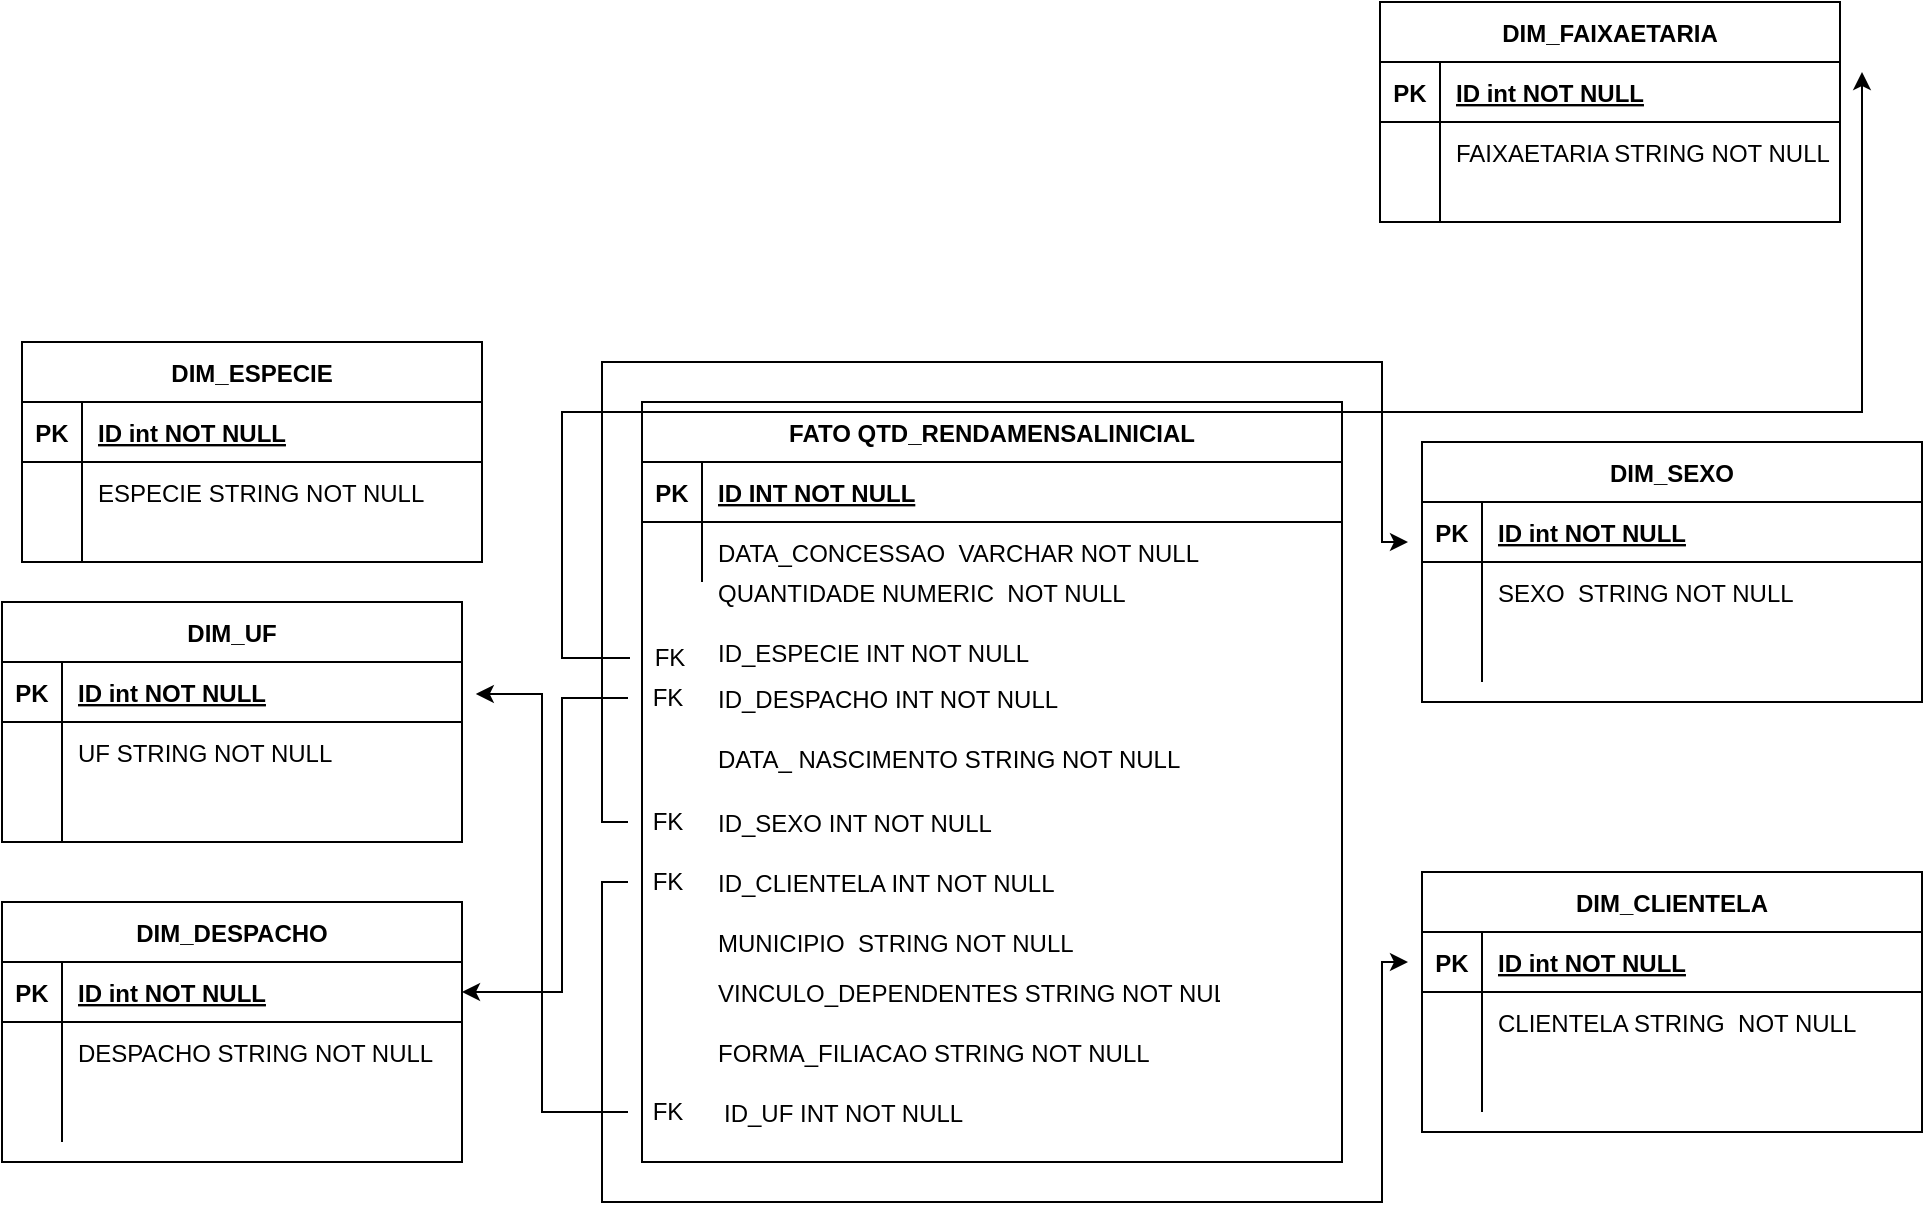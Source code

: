 <mxfile version="14.9.0" type="github">
  <diagram id="R2lEEEUBdFMjLlhIrx00" name="Page-1">
    <mxGraphModel dx="1958" dy="1550" grid="1" gridSize="10" guides="1" tooltips="1" connect="1" arrows="1" fold="1" page="1" pageScale="1" pageWidth="850" pageHeight="1100" math="0" shadow="0" extFonts="Permanent Marker^https://fonts.googleapis.com/css?family=Permanent+Marker">
      <root>
        <mxCell id="0" />
        <mxCell id="1" parent="0" />
        <mxCell id="C-vyLk0tnHw3VtMMgP7b-13" value="DIM_UF" style="shape=table;startSize=30;container=1;collapsible=1;childLayout=tableLayout;fixedRows=1;rowLines=0;fontStyle=1;align=center;resizeLast=1;" parent="1" vertex="1">
          <mxGeometry x="-10" y="240" width="230" height="120" as="geometry" />
        </mxCell>
        <mxCell id="C-vyLk0tnHw3VtMMgP7b-14" value="" style="shape=partialRectangle;collapsible=0;dropTarget=0;pointerEvents=0;fillColor=none;points=[[0,0.5],[1,0.5]];portConstraint=eastwest;top=0;left=0;right=0;bottom=1;" parent="C-vyLk0tnHw3VtMMgP7b-13" vertex="1">
          <mxGeometry y="30" width="230" height="30" as="geometry" />
        </mxCell>
        <mxCell id="C-vyLk0tnHw3VtMMgP7b-15" value="PK" style="shape=partialRectangle;overflow=hidden;connectable=0;fillColor=none;top=0;left=0;bottom=0;right=0;fontStyle=1;" parent="C-vyLk0tnHw3VtMMgP7b-14" vertex="1">
          <mxGeometry width="30" height="30" as="geometry" />
        </mxCell>
        <mxCell id="C-vyLk0tnHw3VtMMgP7b-16" value="ID int NOT NULL " style="shape=partialRectangle;overflow=hidden;connectable=0;fillColor=none;top=0;left=0;bottom=0;right=0;align=left;spacingLeft=6;fontStyle=5;" parent="C-vyLk0tnHw3VtMMgP7b-14" vertex="1">
          <mxGeometry x="30" width="200" height="30" as="geometry" />
        </mxCell>
        <mxCell id="C-vyLk0tnHw3VtMMgP7b-17" value="" style="shape=partialRectangle;collapsible=0;dropTarget=0;pointerEvents=0;fillColor=none;points=[[0,0.5],[1,0.5]];portConstraint=eastwest;top=0;left=0;right=0;bottom=0;" parent="C-vyLk0tnHw3VtMMgP7b-13" vertex="1">
          <mxGeometry y="60" width="230" height="30" as="geometry" />
        </mxCell>
        <mxCell id="C-vyLk0tnHw3VtMMgP7b-18" value="" style="shape=partialRectangle;overflow=hidden;connectable=0;fillColor=none;top=0;left=0;bottom=0;right=0;" parent="C-vyLk0tnHw3VtMMgP7b-17" vertex="1">
          <mxGeometry width="30" height="30" as="geometry" />
        </mxCell>
        <mxCell id="C-vyLk0tnHw3VtMMgP7b-19" value="UF STRING NOT NULL" style="shape=partialRectangle;overflow=hidden;connectable=0;fillColor=none;top=0;left=0;bottom=0;right=0;align=left;spacingLeft=6;" parent="C-vyLk0tnHw3VtMMgP7b-17" vertex="1">
          <mxGeometry x="30" width="200" height="30" as="geometry" />
        </mxCell>
        <mxCell id="C-vyLk0tnHw3VtMMgP7b-20" value="" style="shape=partialRectangle;collapsible=0;dropTarget=0;pointerEvents=0;fillColor=none;points=[[0,0.5],[1,0.5]];portConstraint=eastwest;top=0;left=0;right=0;bottom=0;" parent="C-vyLk0tnHw3VtMMgP7b-13" vertex="1">
          <mxGeometry y="90" width="230" height="30" as="geometry" />
        </mxCell>
        <mxCell id="C-vyLk0tnHw3VtMMgP7b-21" value="" style="shape=partialRectangle;overflow=hidden;connectable=0;fillColor=none;top=0;left=0;bottom=0;right=0;" parent="C-vyLk0tnHw3VtMMgP7b-20" vertex="1">
          <mxGeometry width="30" height="30" as="geometry" />
        </mxCell>
        <mxCell id="C-vyLk0tnHw3VtMMgP7b-22" value="" style="shape=partialRectangle;overflow=hidden;connectable=0;fillColor=none;top=0;left=0;bottom=0;right=0;align=left;spacingLeft=6;" parent="C-vyLk0tnHw3VtMMgP7b-20" vertex="1">
          <mxGeometry x="30" width="200" height="30" as="geometry" />
        </mxCell>
        <mxCell id="C-vyLk0tnHw3VtMMgP7b-23" value="FATO QTD_RENDAMENSALINICIAL" style="shape=table;startSize=30;container=1;collapsible=1;childLayout=tableLayout;fixedRows=1;rowLines=0;fontStyle=1;align=center;resizeLast=1;" parent="1" vertex="1">
          <mxGeometry x="310" y="140" width="350" height="380" as="geometry" />
        </mxCell>
        <mxCell id="C-vyLk0tnHw3VtMMgP7b-24" value="" style="shape=partialRectangle;collapsible=0;dropTarget=0;pointerEvents=0;fillColor=none;points=[[0,0.5],[1,0.5]];portConstraint=eastwest;top=0;left=0;right=0;bottom=1;" parent="C-vyLk0tnHw3VtMMgP7b-23" vertex="1">
          <mxGeometry y="30" width="350" height="30" as="geometry" />
        </mxCell>
        <mxCell id="C-vyLk0tnHw3VtMMgP7b-25" value="PK" style="shape=partialRectangle;overflow=hidden;connectable=0;fillColor=none;top=0;left=0;bottom=0;right=0;fontStyle=1;" parent="C-vyLk0tnHw3VtMMgP7b-24" vertex="1">
          <mxGeometry width="30" height="30" as="geometry" />
        </mxCell>
        <mxCell id="C-vyLk0tnHw3VtMMgP7b-26" value="ID INT NOT NULL" style="shape=partialRectangle;overflow=hidden;connectable=0;fillColor=none;top=0;left=0;bottom=0;right=0;align=left;spacingLeft=6;fontStyle=5;" parent="C-vyLk0tnHw3VtMMgP7b-24" vertex="1">
          <mxGeometry x="30" width="320" height="30" as="geometry" />
        </mxCell>
        <mxCell id="C-vyLk0tnHw3VtMMgP7b-27" value="" style="shape=partialRectangle;collapsible=0;dropTarget=0;pointerEvents=0;fillColor=none;points=[[0,0.5],[1,0.5]];portConstraint=eastwest;top=0;left=0;right=0;bottom=0;" parent="C-vyLk0tnHw3VtMMgP7b-23" vertex="1">
          <mxGeometry y="60" width="350" height="30" as="geometry" />
        </mxCell>
        <mxCell id="C-vyLk0tnHw3VtMMgP7b-28" value="" style="shape=partialRectangle;overflow=hidden;connectable=0;fillColor=none;top=0;left=0;bottom=0;right=0;" parent="C-vyLk0tnHw3VtMMgP7b-27" vertex="1">
          <mxGeometry width="30" height="30" as="geometry" />
        </mxCell>
        <mxCell id="C-vyLk0tnHw3VtMMgP7b-29" value="DATA_CONCESSAO  VARCHAR NOT NULL" style="shape=partialRectangle;overflow=hidden;connectable=0;fillColor=none;top=0;left=0;bottom=0;right=0;align=left;spacingLeft=6;" parent="C-vyLk0tnHw3VtMMgP7b-27" vertex="1">
          <mxGeometry x="30" width="320" height="30" as="geometry" />
        </mxCell>
        <mxCell id="EfRv3qp3haRmgpOeO71W-1" value="" style="shape=partialRectangle;collapsible=0;dropTarget=0;pointerEvents=0;fillColor=none;points=[[0,0.5],[1,0.5]];portConstraint=eastwest;top=0;left=0;right=0;bottom=0;" parent="1" vertex="1">
          <mxGeometry x="310" y="220" width="290" height="30" as="geometry" />
        </mxCell>
        <mxCell id="EfRv3qp3haRmgpOeO71W-2" value="" style="shape=partialRectangle;overflow=hidden;connectable=0;fillColor=none;top=0;left=0;bottom=0;right=0;" parent="EfRv3qp3haRmgpOeO71W-1" vertex="1">
          <mxGeometry width="30" height="30" as="geometry" />
        </mxCell>
        <mxCell id="EfRv3qp3haRmgpOeO71W-3" value="QUANTIDADE NUMERIC  NOT NULL" style="shape=partialRectangle;overflow=hidden;connectable=0;fillColor=none;top=0;left=0;bottom=0;right=0;align=left;spacingLeft=6;" parent="1" vertex="1">
          <mxGeometry x="340" y="220" width="260" height="30" as="geometry" />
        </mxCell>
        <mxCell id="EfRv3qp3haRmgpOeO71W-4" value="ID_CLIENTELA INT NOT NULL " style="shape=partialRectangle;overflow=hidden;connectable=0;fillColor=none;top=0;left=0;bottom=0;right=0;align=left;spacingLeft=6;" parent="1" vertex="1">
          <mxGeometry x="340" y="365" width="260" height="30" as="geometry" />
        </mxCell>
        <mxCell id="gvUjovy2ckil6-E0hNrR-51" style="edgeStyle=orthogonalEdgeStyle;rounded=0;orthogonalLoop=1;jettySize=auto;html=1;entryX=1;entryY=0.5;entryDx=0;entryDy=0;" parent="1" source="EfRv3qp3haRmgpOeO71W-6" target="gvUjovy2ckil6-E0hNrR-16" edge="1">
          <mxGeometry relative="1" as="geometry">
            <Array as="points">
              <mxPoint x="270" y="288" />
              <mxPoint x="270" y="435" />
            </Array>
          </mxGeometry>
        </mxCell>
        <mxCell id="EfRv3qp3haRmgpOeO71W-6" value="FK" style="text;html=1;strokeColor=none;fillColor=none;align=center;verticalAlign=middle;whiteSpace=wrap;rounded=0;" parent="1" vertex="1">
          <mxGeometry x="303" y="278" width="40" height="20" as="geometry" />
        </mxCell>
        <mxCell id="EfRv3qp3haRmgpOeO71W-7" value="ID_UF INT NOT NULL " style="shape=partialRectangle;overflow=hidden;connectable=0;fillColor=none;top=0;left=0;bottom=0;right=0;align=left;spacingLeft=6;" parent="1" vertex="1">
          <mxGeometry x="343" y="480" width="260" height="30" as="geometry" />
        </mxCell>
        <mxCell id="gvUjovy2ckil6-E0hNrR-45" style="edgeStyle=orthogonalEdgeStyle;rounded=0;orthogonalLoop=1;jettySize=auto;html=1;entryX=1;entryY=0.5;entryDx=0;entryDy=0;" parent="1" source="EfRv3qp3haRmgpOeO71W-8" edge="1">
          <mxGeometry relative="1" as="geometry">
            <Array as="points">
              <mxPoint x="270" y="268" />
              <mxPoint x="270" y="145" />
            </Array>
            <mxPoint x="920" y="-25" as="targetPoint" />
          </mxGeometry>
        </mxCell>
        <mxCell id="EfRv3qp3haRmgpOeO71W-8" value="FK" style="text;html=1;strokeColor=none;fillColor=none;align=center;verticalAlign=middle;whiteSpace=wrap;rounded=0;" parent="1" vertex="1">
          <mxGeometry x="304" y="258" width="40" height="20" as="geometry" />
        </mxCell>
        <mxCell id="EfRv3qp3haRmgpOeO71W-9" value="ID_ESPECIE INT NOT NULL " style="shape=partialRectangle;overflow=hidden;connectable=0;fillColor=none;top=0;left=0;bottom=0;right=0;align=left;spacingLeft=6;" parent="1" vertex="1">
          <mxGeometry x="340" y="250" width="260" height="30" as="geometry" />
        </mxCell>
        <mxCell id="EfRv3qp3haRmgpOeO71W-10" value="ID_DESPACHO INT NOT NULL " style="shape=partialRectangle;overflow=hidden;connectable=0;fillColor=none;top=0;left=0;bottom=0;right=0;align=left;spacingLeft=6;" parent="1" vertex="1">
          <mxGeometry x="340" y="273" width="260" height="30" as="geometry" />
        </mxCell>
        <mxCell id="gvUjovy2ckil6-E0hNrR-1" value="ID_SEXO INT NOT NULL " style="shape=partialRectangle;overflow=hidden;connectable=0;fillColor=none;top=0;left=0;bottom=0;right=0;align=left;spacingLeft=6;" parent="1" vertex="1">
          <mxGeometry x="340" y="335" width="260" height="30" as="geometry" />
        </mxCell>
        <mxCell id="gvUjovy2ckil6-E0hNrR-52" style="edgeStyle=orthogonalEdgeStyle;rounded=0;orthogonalLoop=1;jettySize=auto;html=1;entryX=-0.028;entryY=0.667;entryDx=0;entryDy=0;entryPerimeter=0;" parent="1" source="gvUjovy2ckil6-E0hNrR-4" target="gvUjovy2ckil6-E0hNrR-36" edge="1">
          <mxGeometry relative="1" as="geometry">
            <Array as="points">
              <mxPoint x="290" y="350" />
              <mxPoint x="290" y="120" />
              <mxPoint x="680" y="120" />
              <mxPoint x="680" y="210" />
            </Array>
          </mxGeometry>
        </mxCell>
        <mxCell id="gvUjovy2ckil6-E0hNrR-4" value="FK" style="text;html=1;strokeColor=none;fillColor=none;align=center;verticalAlign=middle;whiteSpace=wrap;rounded=0;" parent="1" vertex="1">
          <mxGeometry x="303" y="340" width="40" height="20" as="geometry" />
        </mxCell>
        <mxCell id="gvUjovy2ckil6-E0hNrR-55" style="edgeStyle=orthogonalEdgeStyle;rounded=0;orthogonalLoop=1;jettySize=auto;html=1;entryX=1.03;entryY=0.533;entryDx=0;entryDy=0;entryPerimeter=0;" parent="1" source="gvUjovy2ckil6-E0hNrR-5" target="C-vyLk0tnHw3VtMMgP7b-14" edge="1">
          <mxGeometry relative="1" as="geometry">
            <Array as="points">
              <mxPoint x="260" y="495" />
              <mxPoint x="260" y="286" />
            </Array>
          </mxGeometry>
        </mxCell>
        <mxCell id="gvUjovy2ckil6-E0hNrR-5" value="FK" style="text;html=1;strokeColor=none;fillColor=none;align=center;verticalAlign=middle;whiteSpace=wrap;rounded=0;" parent="1" vertex="1">
          <mxGeometry x="303" y="485" width="40" height="20" as="geometry" />
        </mxCell>
        <mxCell id="gvUjovy2ckil6-E0hNrR-54" style="edgeStyle=orthogonalEdgeStyle;rounded=0;orthogonalLoop=1;jettySize=auto;html=1;entryX=-0.028;entryY=0.5;entryDx=0;entryDy=0;entryPerimeter=0;" parent="1" source="gvUjovy2ckil6-E0hNrR-6" target="gvUjovy2ckil6-E0hNrR-26" edge="1">
          <mxGeometry relative="1" as="geometry">
            <Array as="points">
              <mxPoint x="290" y="380" />
              <mxPoint x="290" y="540" />
              <mxPoint x="680" y="540" />
              <mxPoint x="680" y="420" />
            </Array>
          </mxGeometry>
        </mxCell>
        <mxCell id="gvUjovy2ckil6-E0hNrR-6" value="FK" style="text;html=1;strokeColor=none;fillColor=none;align=center;verticalAlign=middle;whiteSpace=wrap;rounded=0;" parent="1" vertex="1">
          <mxGeometry x="303" y="370" width="40" height="20" as="geometry" />
        </mxCell>
        <mxCell id="gvUjovy2ckil6-E0hNrR-7" value="VINCULO_DEPENDENTES STRING NOT NULL " style="shape=partialRectangle;overflow=hidden;connectable=0;fillColor=none;top=0;left=0;bottom=0;right=0;align=left;spacingLeft=6;" parent="1" vertex="1">
          <mxGeometry x="340" y="420" width="260" height="30" as="geometry" />
        </mxCell>
        <mxCell id="gvUjovy2ckil6-E0hNrR-8" value="FORMA_FILIACAO STRING NOT NULL " style="shape=partialRectangle;overflow=hidden;connectable=0;fillColor=none;top=0;left=0;bottom=0;right=0;align=left;spacingLeft=6;" parent="1" vertex="1">
          <mxGeometry x="340" y="450" width="260" height="30" as="geometry" />
        </mxCell>
        <mxCell id="gvUjovy2ckil6-E0hNrR-9" value="MUNICIPIO  STRING NOT NULL " style="shape=partialRectangle;overflow=hidden;connectable=0;fillColor=none;top=0;left=0;bottom=0;right=0;align=left;spacingLeft=6;" parent="1" vertex="1">
          <mxGeometry x="340" y="395" width="260" height="30" as="geometry" />
        </mxCell>
        <mxCell id="gvUjovy2ckil6-E0hNrR-11" value="DATA_ NASCIMENTO STRING NOT NULL " style="shape=partialRectangle;overflow=hidden;connectable=0;fillColor=none;top=0;left=0;bottom=0;right=0;align=left;spacingLeft=6;" parent="1" vertex="1">
          <mxGeometry x="340" y="303" width="260" height="30" as="geometry" />
        </mxCell>
        <mxCell id="gvUjovy2ckil6-E0hNrR-15" value="DIM_DESPACHO" style="shape=table;startSize=30;container=1;collapsible=1;childLayout=tableLayout;fixedRows=1;rowLines=0;fontStyle=1;align=center;resizeLast=1;" parent="1" vertex="1">
          <mxGeometry x="-10" y="390" width="230" height="130" as="geometry" />
        </mxCell>
        <mxCell id="gvUjovy2ckil6-E0hNrR-16" value="" style="shape=partialRectangle;collapsible=0;dropTarget=0;pointerEvents=0;fillColor=none;points=[[0,0.5],[1,0.5]];portConstraint=eastwest;top=0;left=0;right=0;bottom=1;" parent="gvUjovy2ckil6-E0hNrR-15" vertex="1">
          <mxGeometry y="30" width="230" height="30" as="geometry" />
        </mxCell>
        <mxCell id="gvUjovy2ckil6-E0hNrR-17" value="PK" style="shape=partialRectangle;overflow=hidden;connectable=0;fillColor=none;top=0;left=0;bottom=0;right=0;fontStyle=1;" parent="gvUjovy2ckil6-E0hNrR-16" vertex="1">
          <mxGeometry width="30" height="30" as="geometry" />
        </mxCell>
        <mxCell id="gvUjovy2ckil6-E0hNrR-18" value="ID int NOT NULL " style="shape=partialRectangle;overflow=hidden;connectable=0;fillColor=none;top=0;left=0;bottom=0;right=0;align=left;spacingLeft=6;fontStyle=5;" parent="gvUjovy2ckil6-E0hNrR-16" vertex="1">
          <mxGeometry x="30" width="200" height="30" as="geometry" />
        </mxCell>
        <mxCell id="gvUjovy2ckil6-E0hNrR-19" value="" style="shape=partialRectangle;collapsible=0;dropTarget=0;pointerEvents=0;fillColor=none;points=[[0,0.5],[1,0.5]];portConstraint=eastwest;top=0;left=0;right=0;bottom=0;" parent="gvUjovy2ckil6-E0hNrR-15" vertex="1">
          <mxGeometry y="60" width="230" height="30" as="geometry" />
        </mxCell>
        <mxCell id="gvUjovy2ckil6-E0hNrR-20" value="" style="shape=partialRectangle;overflow=hidden;connectable=0;fillColor=none;top=0;left=0;bottom=0;right=0;" parent="gvUjovy2ckil6-E0hNrR-19" vertex="1">
          <mxGeometry width="30" height="30" as="geometry" />
        </mxCell>
        <mxCell id="gvUjovy2ckil6-E0hNrR-21" value="DESPACHO STRING NOT NULL" style="shape=partialRectangle;overflow=hidden;connectable=0;fillColor=none;top=0;left=0;bottom=0;right=0;align=left;spacingLeft=6;" parent="gvUjovy2ckil6-E0hNrR-19" vertex="1">
          <mxGeometry x="30" width="200" height="30" as="geometry" />
        </mxCell>
        <mxCell id="gvUjovy2ckil6-E0hNrR-22" value="" style="shape=partialRectangle;collapsible=0;dropTarget=0;pointerEvents=0;fillColor=none;points=[[0,0.5],[1,0.5]];portConstraint=eastwest;top=0;left=0;right=0;bottom=0;" parent="gvUjovy2ckil6-E0hNrR-15" vertex="1">
          <mxGeometry y="90" width="230" height="30" as="geometry" />
        </mxCell>
        <mxCell id="gvUjovy2ckil6-E0hNrR-23" value="" style="shape=partialRectangle;overflow=hidden;connectable=0;fillColor=none;top=0;left=0;bottom=0;right=0;" parent="gvUjovy2ckil6-E0hNrR-22" vertex="1">
          <mxGeometry width="30" height="30" as="geometry" />
        </mxCell>
        <mxCell id="gvUjovy2ckil6-E0hNrR-24" value="" style="shape=partialRectangle;overflow=hidden;connectable=0;fillColor=none;top=0;left=0;bottom=0;right=0;align=left;spacingLeft=6;" parent="gvUjovy2ckil6-E0hNrR-22" vertex="1">
          <mxGeometry x="30" width="200" height="30" as="geometry" />
        </mxCell>
        <mxCell id="gvUjovy2ckil6-E0hNrR-25" value="DIM_CLIENTELA" style="shape=table;startSize=30;container=1;collapsible=1;childLayout=tableLayout;fixedRows=1;rowLines=0;fontStyle=1;align=center;resizeLast=1;" parent="1" vertex="1">
          <mxGeometry x="700" y="375" width="250" height="130" as="geometry" />
        </mxCell>
        <mxCell id="gvUjovy2ckil6-E0hNrR-26" value="" style="shape=partialRectangle;collapsible=0;dropTarget=0;pointerEvents=0;fillColor=none;points=[[0,0.5],[1,0.5]];portConstraint=eastwest;top=0;left=0;right=0;bottom=1;" parent="gvUjovy2ckil6-E0hNrR-25" vertex="1">
          <mxGeometry y="30" width="250" height="30" as="geometry" />
        </mxCell>
        <mxCell id="gvUjovy2ckil6-E0hNrR-27" value="PK" style="shape=partialRectangle;overflow=hidden;connectable=0;fillColor=none;top=0;left=0;bottom=0;right=0;fontStyle=1;" parent="gvUjovy2ckil6-E0hNrR-26" vertex="1">
          <mxGeometry width="30" height="30" as="geometry" />
        </mxCell>
        <mxCell id="gvUjovy2ckil6-E0hNrR-28" value="ID int NOT NULL " style="shape=partialRectangle;overflow=hidden;connectable=0;fillColor=none;top=0;left=0;bottom=0;right=0;align=left;spacingLeft=6;fontStyle=5;" parent="gvUjovy2ckil6-E0hNrR-26" vertex="1">
          <mxGeometry x="30" width="220" height="30" as="geometry" />
        </mxCell>
        <mxCell id="gvUjovy2ckil6-E0hNrR-29" value="" style="shape=partialRectangle;collapsible=0;dropTarget=0;pointerEvents=0;fillColor=none;points=[[0,0.5],[1,0.5]];portConstraint=eastwest;top=0;left=0;right=0;bottom=0;" parent="gvUjovy2ckil6-E0hNrR-25" vertex="1">
          <mxGeometry y="60" width="250" height="30" as="geometry" />
        </mxCell>
        <mxCell id="gvUjovy2ckil6-E0hNrR-30" value="" style="shape=partialRectangle;overflow=hidden;connectable=0;fillColor=none;top=0;left=0;bottom=0;right=0;" parent="gvUjovy2ckil6-E0hNrR-29" vertex="1">
          <mxGeometry width="30" height="30" as="geometry" />
        </mxCell>
        <mxCell id="gvUjovy2ckil6-E0hNrR-31" value="CLIENTELA STRING  NOT NULL" style="shape=partialRectangle;overflow=hidden;connectable=0;fillColor=none;top=0;left=0;bottom=0;right=0;align=left;spacingLeft=6;" parent="gvUjovy2ckil6-E0hNrR-29" vertex="1">
          <mxGeometry x="30" width="220" height="30" as="geometry" />
        </mxCell>
        <mxCell id="gvUjovy2ckil6-E0hNrR-32" value="" style="shape=partialRectangle;collapsible=0;dropTarget=0;pointerEvents=0;fillColor=none;points=[[0,0.5],[1,0.5]];portConstraint=eastwest;top=0;left=0;right=0;bottom=0;" parent="gvUjovy2ckil6-E0hNrR-25" vertex="1">
          <mxGeometry y="90" width="250" height="30" as="geometry" />
        </mxCell>
        <mxCell id="gvUjovy2ckil6-E0hNrR-33" value="" style="shape=partialRectangle;overflow=hidden;connectable=0;fillColor=none;top=0;left=0;bottom=0;right=0;" parent="gvUjovy2ckil6-E0hNrR-32" vertex="1">
          <mxGeometry width="30" height="30" as="geometry" />
        </mxCell>
        <mxCell id="gvUjovy2ckil6-E0hNrR-34" value="" style="shape=partialRectangle;overflow=hidden;connectable=0;fillColor=none;top=0;left=0;bottom=0;right=0;align=left;spacingLeft=6;" parent="gvUjovy2ckil6-E0hNrR-32" vertex="1">
          <mxGeometry x="30" width="220" height="30" as="geometry" />
        </mxCell>
        <mxCell id="gvUjovy2ckil6-E0hNrR-35" value="DIM_SEXO" style="shape=table;startSize=30;container=1;collapsible=1;childLayout=tableLayout;fixedRows=1;rowLines=0;fontStyle=1;align=center;resizeLast=1;" parent="1" vertex="1">
          <mxGeometry x="700" y="160" width="250" height="130" as="geometry" />
        </mxCell>
        <mxCell id="gvUjovy2ckil6-E0hNrR-36" value="" style="shape=partialRectangle;collapsible=0;dropTarget=0;pointerEvents=0;fillColor=none;points=[[0,0.5],[1,0.5]];portConstraint=eastwest;top=0;left=0;right=0;bottom=1;" parent="gvUjovy2ckil6-E0hNrR-35" vertex="1">
          <mxGeometry y="30" width="250" height="30" as="geometry" />
        </mxCell>
        <mxCell id="gvUjovy2ckil6-E0hNrR-37" value="PK" style="shape=partialRectangle;overflow=hidden;connectable=0;fillColor=none;top=0;left=0;bottom=0;right=0;fontStyle=1;" parent="gvUjovy2ckil6-E0hNrR-36" vertex="1">
          <mxGeometry width="30" height="30" as="geometry" />
        </mxCell>
        <mxCell id="gvUjovy2ckil6-E0hNrR-38" value="ID int NOT NULL " style="shape=partialRectangle;overflow=hidden;connectable=0;fillColor=none;top=0;left=0;bottom=0;right=0;align=left;spacingLeft=6;fontStyle=5;" parent="gvUjovy2ckil6-E0hNrR-36" vertex="1">
          <mxGeometry x="30" width="220" height="30" as="geometry" />
        </mxCell>
        <mxCell id="gvUjovy2ckil6-E0hNrR-39" value="" style="shape=partialRectangle;collapsible=0;dropTarget=0;pointerEvents=0;fillColor=none;points=[[0,0.5],[1,0.5]];portConstraint=eastwest;top=0;left=0;right=0;bottom=0;" parent="gvUjovy2ckil6-E0hNrR-35" vertex="1">
          <mxGeometry y="60" width="250" height="30" as="geometry" />
        </mxCell>
        <mxCell id="gvUjovy2ckil6-E0hNrR-40" value="" style="shape=partialRectangle;overflow=hidden;connectable=0;fillColor=none;top=0;left=0;bottom=0;right=0;" parent="gvUjovy2ckil6-E0hNrR-39" vertex="1">
          <mxGeometry width="30" height="30" as="geometry" />
        </mxCell>
        <mxCell id="gvUjovy2ckil6-E0hNrR-41" value="SEXO  STRING NOT NULL" style="shape=partialRectangle;overflow=hidden;connectable=0;fillColor=none;top=0;left=0;bottom=0;right=0;align=left;spacingLeft=6;" parent="gvUjovy2ckil6-E0hNrR-39" vertex="1">
          <mxGeometry x="30" width="220" height="30" as="geometry" />
        </mxCell>
        <mxCell id="gvUjovy2ckil6-E0hNrR-42" value="" style="shape=partialRectangle;collapsible=0;dropTarget=0;pointerEvents=0;fillColor=none;points=[[0,0.5],[1,0.5]];portConstraint=eastwest;top=0;left=0;right=0;bottom=0;" parent="gvUjovy2ckil6-E0hNrR-35" vertex="1">
          <mxGeometry y="90" width="250" height="30" as="geometry" />
        </mxCell>
        <mxCell id="gvUjovy2ckil6-E0hNrR-43" value="" style="shape=partialRectangle;overflow=hidden;connectable=0;fillColor=none;top=0;left=0;bottom=0;right=0;" parent="gvUjovy2ckil6-E0hNrR-42" vertex="1">
          <mxGeometry width="30" height="30" as="geometry" />
        </mxCell>
        <mxCell id="gvUjovy2ckil6-E0hNrR-44" value="" style="shape=partialRectangle;overflow=hidden;connectable=0;fillColor=none;top=0;left=0;bottom=0;right=0;align=left;spacingLeft=6;" parent="gvUjovy2ckil6-E0hNrR-42" vertex="1">
          <mxGeometry x="30" width="220" height="30" as="geometry" />
        </mxCell>
        <mxCell id="J6gUyGAd3qWigzu8bIZJ-2" value="DIM_ESPECIE" style="shape=table;startSize=30;container=1;collapsible=1;childLayout=tableLayout;fixedRows=1;rowLines=0;fontStyle=1;align=center;resizeLast=1;" vertex="1" parent="1">
          <mxGeometry y="110" width="230" height="110" as="geometry" />
        </mxCell>
        <mxCell id="J6gUyGAd3qWigzu8bIZJ-3" value="" style="shape=partialRectangle;collapsible=0;dropTarget=0;pointerEvents=0;fillColor=none;points=[[0,0.5],[1,0.5]];portConstraint=eastwest;top=0;left=0;right=0;bottom=1;" vertex="1" parent="J6gUyGAd3qWigzu8bIZJ-2">
          <mxGeometry y="30" width="230" height="30" as="geometry" />
        </mxCell>
        <mxCell id="J6gUyGAd3qWigzu8bIZJ-4" value="PK" style="shape=partialRectangle;overflow=hidden;connectable=0;fillColor=none;top=0;left=0;bottom=0;right=0;fontStyle=1;" vertex="1" parent="J6gUyGAd3qWigzu8bIZJ-3">
          <mxGeometry width="30" height="30" as="geometry" />
        </mxCell>
        <mxCell id="J6gUyGAd3qWigzu8bIZJ-5" value="ID int NOT NULL " style="shape=partialRectangle;overflow=hidden;connectable=0;fillColor=none;top=0;left=0;bottom=0;right=0;align=left;spacingLeft=6;fontStyle=5;" vertex="1" parent="J6gUyGAd3qWigzu8bIZJ-3">
          <mxGeometry x="30" width="200" height="30" as="geometry" />
        </mxCell>
        <mxCell id="J6gUyGAd3qWigzu8bIZJ-6" value="" style="shape=partialRectangle;collapsible=0;dropTarget=0;pointerEvents=0;fillColor=none;points=[[0,0.5],[1,0.5]];portConstraint=eastwest;top=0;left=0;right=0;bottom=0;" vertex="1" parent="J6gUyGAd3qWigzu8bIZJ-2">
          <mxGeometry y="60" width="230" height="30" as="geometry" />
        </mxCell>
        <mxCell id="J6gUyGAd3qWigzu8bIZJ-7" value="" style="shape=partialRectangle;overflow=hidden;connectable=0;fillColor=none;top=0;left=0;bottom=0;right=0;" vertex="1" parent="J6gUyGAd3qWigzu8bIZJ-6">
          <mxGeometry width="30" height="30" as="geometry" />
        </mxCell>
        <mxCell id="J6gUyGAd3qWigzu8bIZJ-8" value="ESPECIE STRING NOT NULL" style="shape=partialRectangle;overflow=hidden;connectable=0;fillColor=none;top=0;left=0;bottom=0;right=0;align=left;spacingLeft=6;" vertex="1" parent="J6gUyGAd3qWigzu8bIZJ-6">
          <mxGeometry x="30" width="200" height="30" as="geometry" />
        </mxCell>
        <mxCell id="J6gUyGAd3qWigzu8bIZJ-9" value="" style="shape=partialRectangle;collapsible=0;dropTarget=0;pointerEvents=0;fillColor=none;points=[[0,0.5],[1,0.5]];portConstraint=eastwest;top=0;left=0;right=0;bottom=0;" vertex="1" parent="J6gUyGAd3qWigzu8bIZJ-2">
          <mxGeometry y="90" width="230" height="20" as="geometry" />
        </mxCell>
        <mxCell id="J6gUyGAd3qWigzu8bIZJ-10" value="" style="shape=partialRectangle;overflow=hidden;connectable=0;fillColor=none;top=0;left=0;bottom=0;right=0;" vertex="1" parent="J6gUyGAd3qWigzu8bIZJ-9">
          <mxGeometry width="30" height="20" as="geometry" />
        </mxCell>
        <mxCell id="J6gUyGAd3qWigzu8bIZJ-11" value="" style="shape=partialRectangle;overflow=hidden;connectable=0;fillColor=none;top=0;left=0;bottom=0;right=0;align=left;spacingLeft=6;" vertex="1" parent="J6gUyGAd3qWigzu8bIZJ-9">
          <mxGeometry x="30" width="200" height="20" as="geometry" />
        </mxCell>
        <mxCell id="J6gUyGAd3qWigzu8bIZJ-22" value="DIM_FAIXAETARIA" style="shape=table;startSize=30;container=1;collapsible=1;childLayout=tableLayout;fixedRows=1;rowLines=0;fontStyle=1;align=center;resizeLast=1;" vertex="1" parent="1">
          <mxGeometry x="679" y="-60" width="230" height="110" as="geometry" />
        </mxCell>
        <mxCell id="J6gUyGAd3qWigzu8bIZJ-23" value="" style="shape=partialRectangle;collapsible=0;dropTarget=0;pointerEvents=0;fillColor=none;points=[[0,0.5],[1,0.5]];portConstraint=eastwest;top=0;left=0;right=0;bottom=1;" vertex="1" parent="J6gUyGAd3qWigzu8bIZJ-22">
          <mxGeometry y="30" width="230" height="30" as="geometry" />
        </mxCell>
        <mxCell id="J6gUyGAd3qWigzu8bIZJ-24" value="PK" style="shape=partialRectangle;overflow=hidden;connectable=0;fillColor=none;top=0;left=0;bottom=0;right=0;fontStyle=1;" vertex="1" parent="J6gUyGAd3qWigzu8bIZJ-23">
          <mxGeometry width="30" height="30" as="geometry" />
        </mxCell>
        <mxCell id="J6gUyGAd3qWigzu8bIZJ-25" value="ID int NOT NULL " style="shape=partialRectangle;overflow=hidden;connectable=0;fillColor=none;top=0;left=0;bottom=0;right=0;align=left;spacingLeft=6;fontStyle=5;" vertex="1" parent="J6gUyGAd3qWigzu8bIZJ-23">
          <mxGeometry x="30" width="200" height="30" as="geometry" />
        </mxCell>
        <mxCell id="J6gUyGAd3qWigzu8bIZJ-26" value="" style="shape=partialRectangle;collapsible=0;dropTarget=0;pointerEvents=0;fillColor=none;points=[[0,0.5],[1,0.5]];portConstraint=eastwest;top=0;left=0;right=0;bottom=0;" vertex="1" parent="J6gUyGAd3qWigzu8bIZJ-22">
          <mxGeometry y="60" width="230" height="30" as="geometry" />
        </mxCell>
        <mxCell id="J6gUyGAd3qWigzu8bIZJ-27" value="" style="shape=partialRectangle;overflow=hidden;connectable=0;fillColor=none;top=0;left=0;bottom=0;right=0;" vertex="1" parent="J6gUyGAd3qWigzu8bIZJ-26">
          <mxGeometry width="30" height="30" as="geometry" />
        </mxCell>
        <mxCell id="J6gUyGAd3qWigzu8bIZJ-28" value="FAIXAETARIA STRING NOT NULL" style="shape=partialRectangle;overflow=hidden;connectable=0;fillColor=none;top=0;left=0;bottom=0;right=0;align=left;spacingLeft=6;" vertex="1" parent="J6gUyGAd3qWigzu8bIZJ-26">
          <mxGeometry x="30" width="200" height="30" as="geometry" />
        </mxCell>
        <mxCell id="J6gUyGAd3qWigzu8bIZJ-29" value="" style="shape=partialRectangle;collapsible=0;dropTarget=0;pointerEvents=0;fillColor=none;points=[[0,0.5],[1,0.5]];portConstraint=eastwest;top=0;left=0;right=0;bottom=0;" vertex="1" parent="J6gUyGAd3qWigzu8bIZJ-22">
          <mxGeometry y="90" width="230" height="20" as="geometry" />
        </mxCell>
        <mxCell id="J6gUyGAd3qWigzu8bIZJ-30" value="" style="shape=partialRectangle;overflow=hidden;connectable=0;fillColor=none;top=0;left=0;bottom=0;right=0;" vertex="1" parent="J6gUyGAd3qWigzu8bIZJ-29">
          <mxGeometry width="30" height="20" as="geometry" />
        </mxCell>
        <mxCell id="J6gUyGAd3qWigzu8bIZJ-31" value="" style="shape=partialRectangle;overflow=hidden;connectable=0;fillColor=none;top=0;left=0;bottom=0;right=0;align=left;spacingLeft=6;" vertex="1" parent="J6gUyGAd3qWigzu8bIZJ-29">
          <mxGeometry x="30" width="200" height="20" as="geometry" />
        </mxCell>
      </root>
    </mxGraphModel>
  </diagram>
</mxfile>
